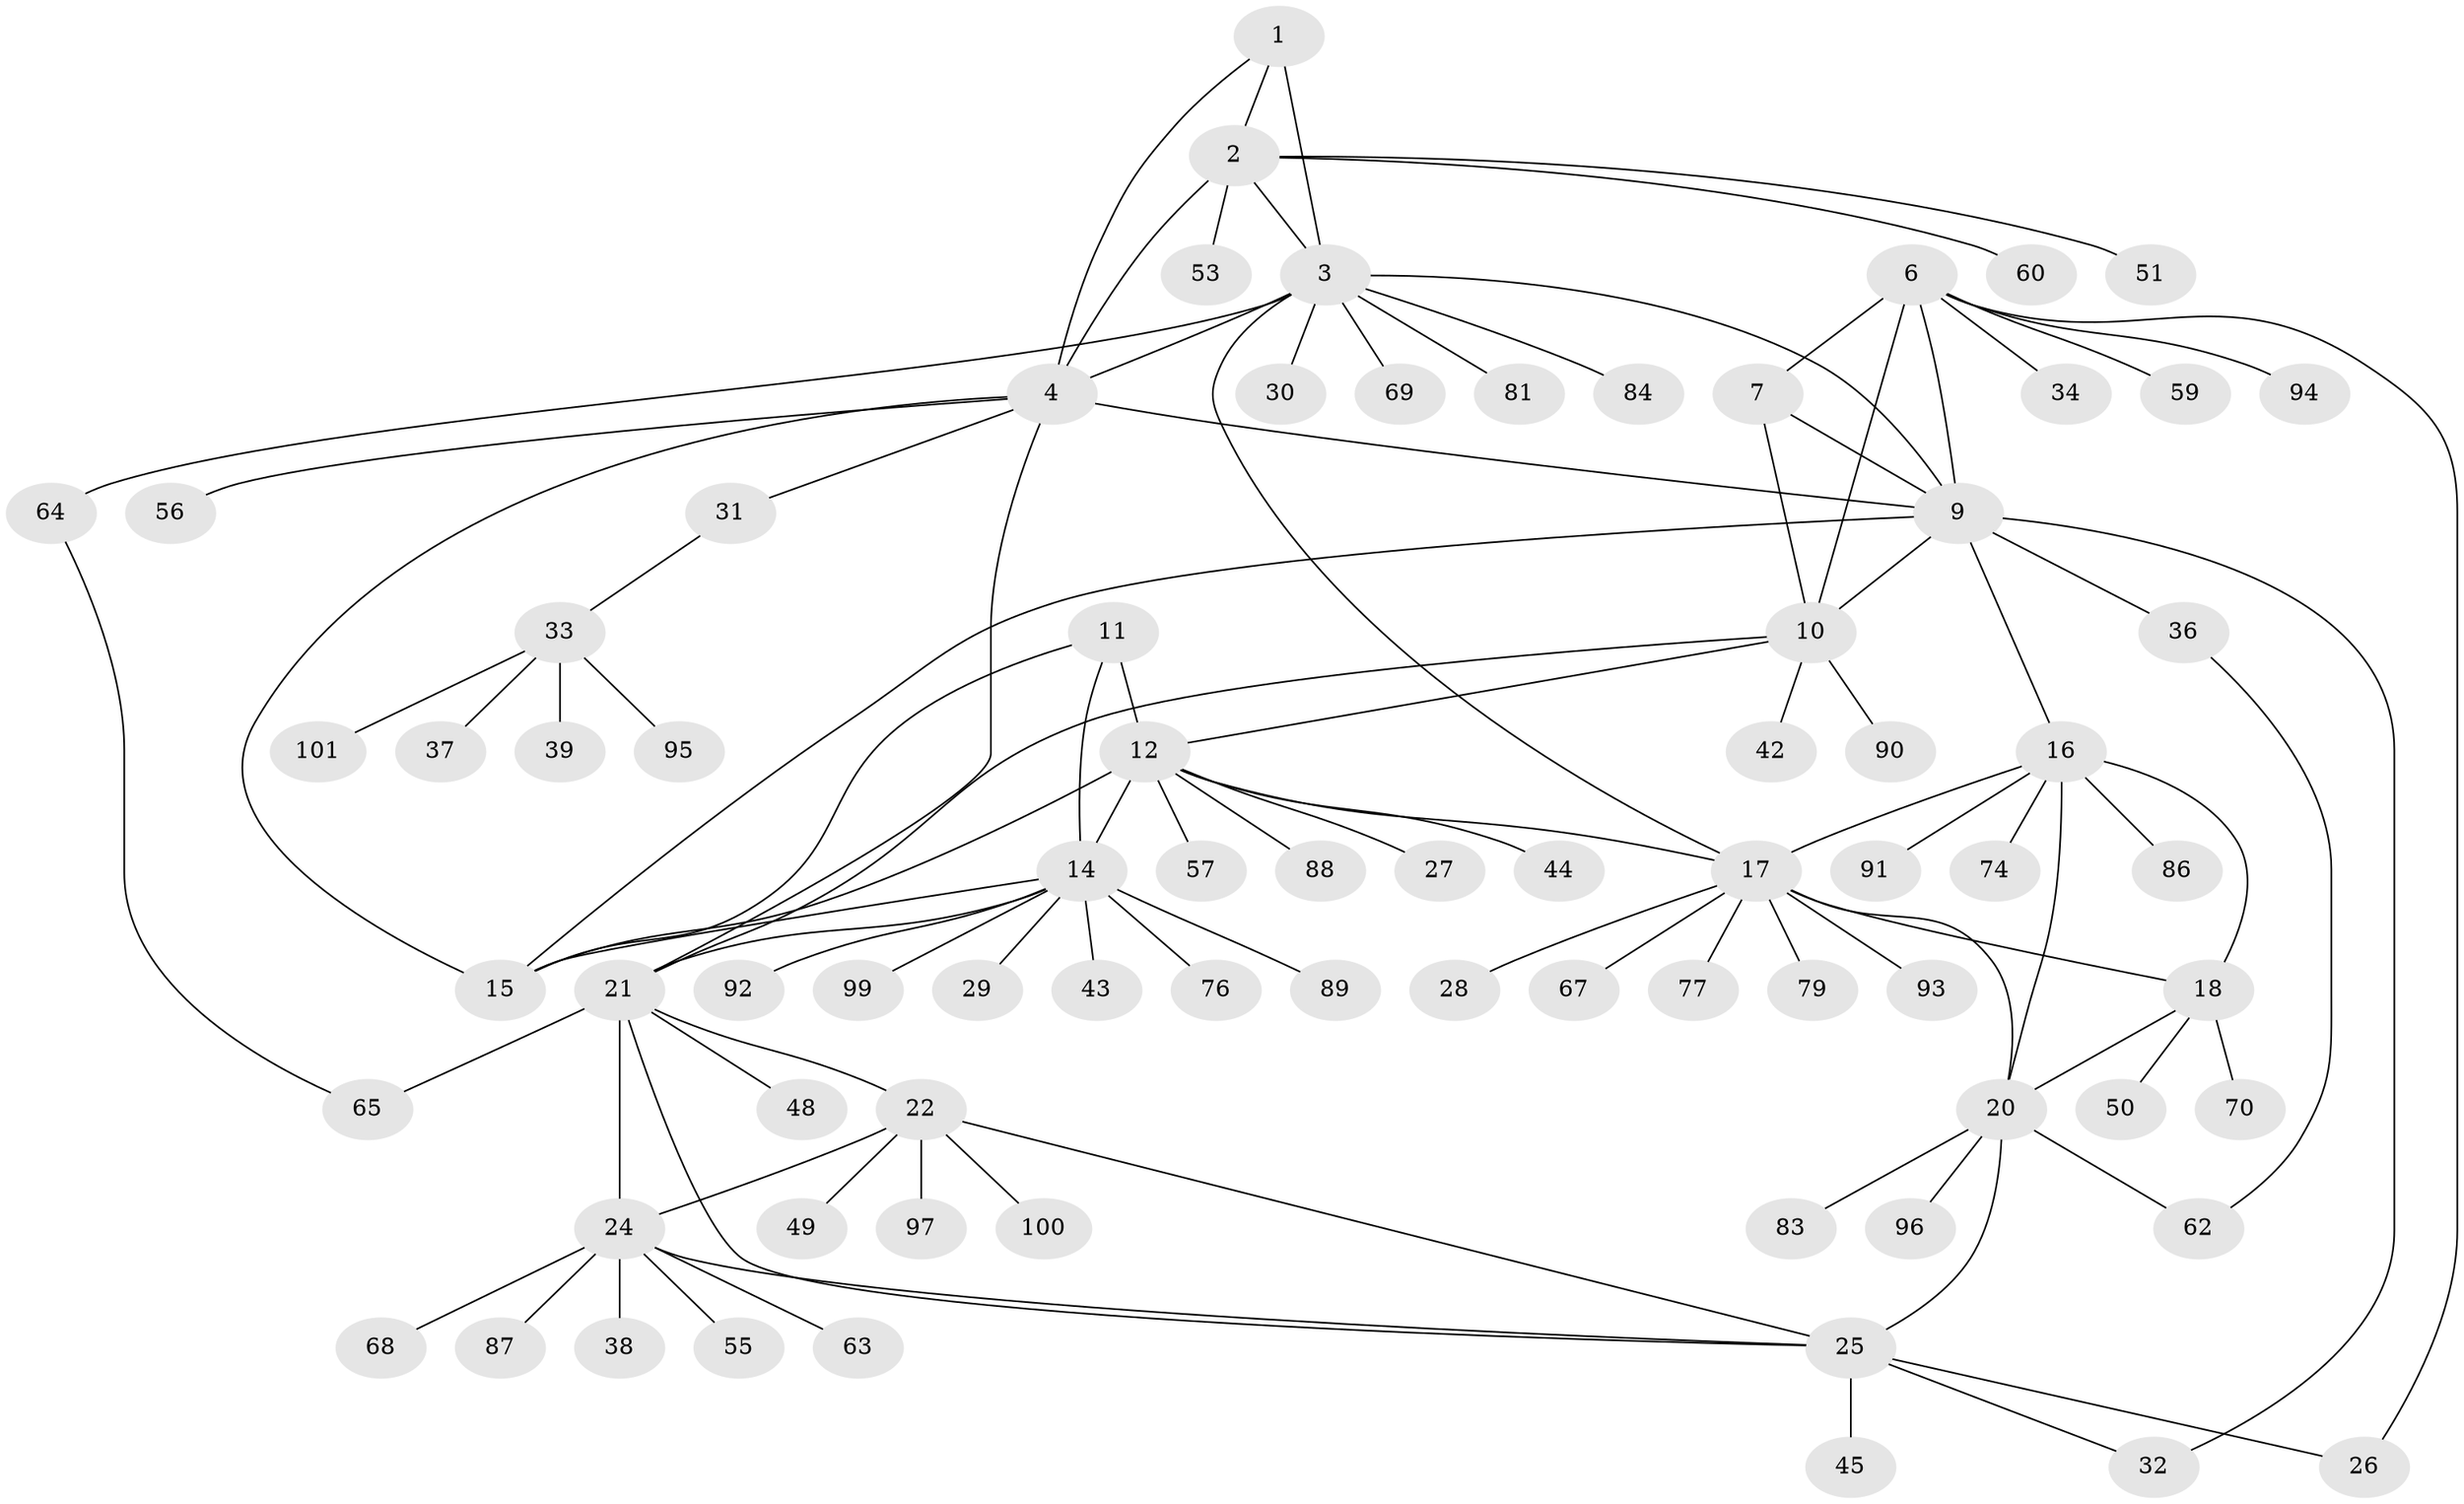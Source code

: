 // Generated by graph-tools (version 1.1) at 2025/24/03/03/25 07:24:15]
// undirected, 77 vertices, 103 edges
graph export_dot {
graph [start="1"]
  node [color=gray90,style=filled];
  1 [super="+80"];
  2 [super="+46"];
  3 [super="+5"];
  4 [super="+54"];
  6 [super="+8"];
  7 [super="+78"];
  9 [super="+40"];
  10 [super="+41"];
  11;
  12 [super="+13"];
  14 [super="+71"];
  15 [super="+47"];
  16 [super="+19"];
  17 [super="+66"];
  18 [super="+35"];
  20 [super="+61"];
  21 [super="+23"];
  22 [super="+82"];
  24 [super="+72"];
  25 [super="+58"];
  26;
  27;
  28;
  29;
  30;
  31;
  32;
  33 [super="+85"];
  34;
  36;
  37 [super="+52"];
  38;
  39;
  42;
  43 [super="+73"];
  44;
  45;
  48;
  49;
  50 [super="+75"];
  51;
  53;
  55;
  56;
  57;
  59;
  60;
  62;
  63;
  64;
  65;
  67;
  68;
  69;
  70;
  74;
  76;
  77;
  79;
  81;
  83;
  84;
  86;
  87;
  88;
  89;
  90;
  91;
  92;
  93;
  94;
  95;
  96 [super="+98"];
  97;
  99;
  100;
  101;
  1 -- 2;
  1 -- 3 [weight=2];
  1 -- 4;
  2 -- 3 [weight=2];
  2 -- 4;
  2 -- 51;
  2 -- 60;
  2 -- 53;
  3 -- 4 [weight=2];
  3 -- 30;
  3 -- 69;
  3 -- 81;
  3 -- 64;
  3 -- 9;
  3 -- 17;
  3 -- 84;
  4 -- 15;
  4 -- 21;
  4 -- 31;
  4 -- 56;
  4 -- 9;
  6 -- 7 [weight=2];
  6 -- 9 [weight=2];
  6 -- 10 [weight=2];
  6 -- 34;
  6 -- 94;
  6 -- 26;
  6 -- 59;
  7 -- 9;
  7 -- 10;
  9 -- 10;
  9 -- 16;
  9 -- 32;
  9 -- 36;
  9 -- 15;
  10 -- 21;
  10 -- 42;
  10 -- 90;
  10 -- 12;
  11 -- 12 [weight=2];
  11 -- 14;
  11 -- 15;
  12 -- 14 [weight=2];
  12 -- 15 [weight=2];
  12 -- 17;
  12 -- 27;
  12 -- 44;
  12 -- 88;
  12 -- 57;
  14 -- 15;
  14 -- 21;
  14 -- 29;
  14 -- 43;
  14 -- 76;
  14 -- 92;
  14 -- 99;
  14 -- 89;
  16 -- 17 [weight=2];
  16 -- 18 [weight=2];
  16 -- 20 [weight=2];
  16 -- 91;
  16 -- 86;
  16 -- 74;
  17 -- 18;
  17 -- 20;
  17 -- 28;
  17 -- 77;
  17 -- 79;
  17 -- 93;
  17 -- 67;
  18 -- 20;
  18 -- 50;
  18 -- 70;
  20 -- 25 [weight=2];
  20 -- 96;
  20 -- 83;
  20 -- 62;
  21 -- 22 [weight=2];
  21 -- 24 [weight=2];
  21 -- 25 [weight=2];
  21 -- 48;
  21 -- 65;
  22 -- 24;
  22 -- 25;
  22 -- 49;
  22 -- 97;
  22 -- 100;
  24 -- 25;
  24 -- 38;
  24 -- 55;
  24 -- 63;
  24 -- 68;
  24 -- 87;
  25 -- 26;
  25 -- 32;
  25 -- 45;
  31 -- 33;
  33 -- 37;
  33 -- 39;
  33 -- 101;
  33 -- 95;
  36 -- 62;
  64 -- 65;
}
